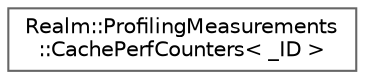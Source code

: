 digraph "Graphical Class Hierarchy"
{
 // LATEX_PDF_SIZE
  bgcolor="transparent";
  edge [fontname=Helvetica,fontsize=10,labelfontname=Helvetica,labelfontsize=10];
  node [fontname=Helvetica,fontsize=10,shape=box,height=0.2,width=0.4];
  rankdir="LR";
  Node0 [id="Node000000",label="Realm::ProfilingMeasurements\l::CachePerfCounters\< _ID \>",height=0.2,width=0.4,color="grey40", fillcolor="white", style="filled",URL="$structRealm_1_1ProfilingMeasurements_1_1CachePerfCounters.html",tooltip=" "];
}
